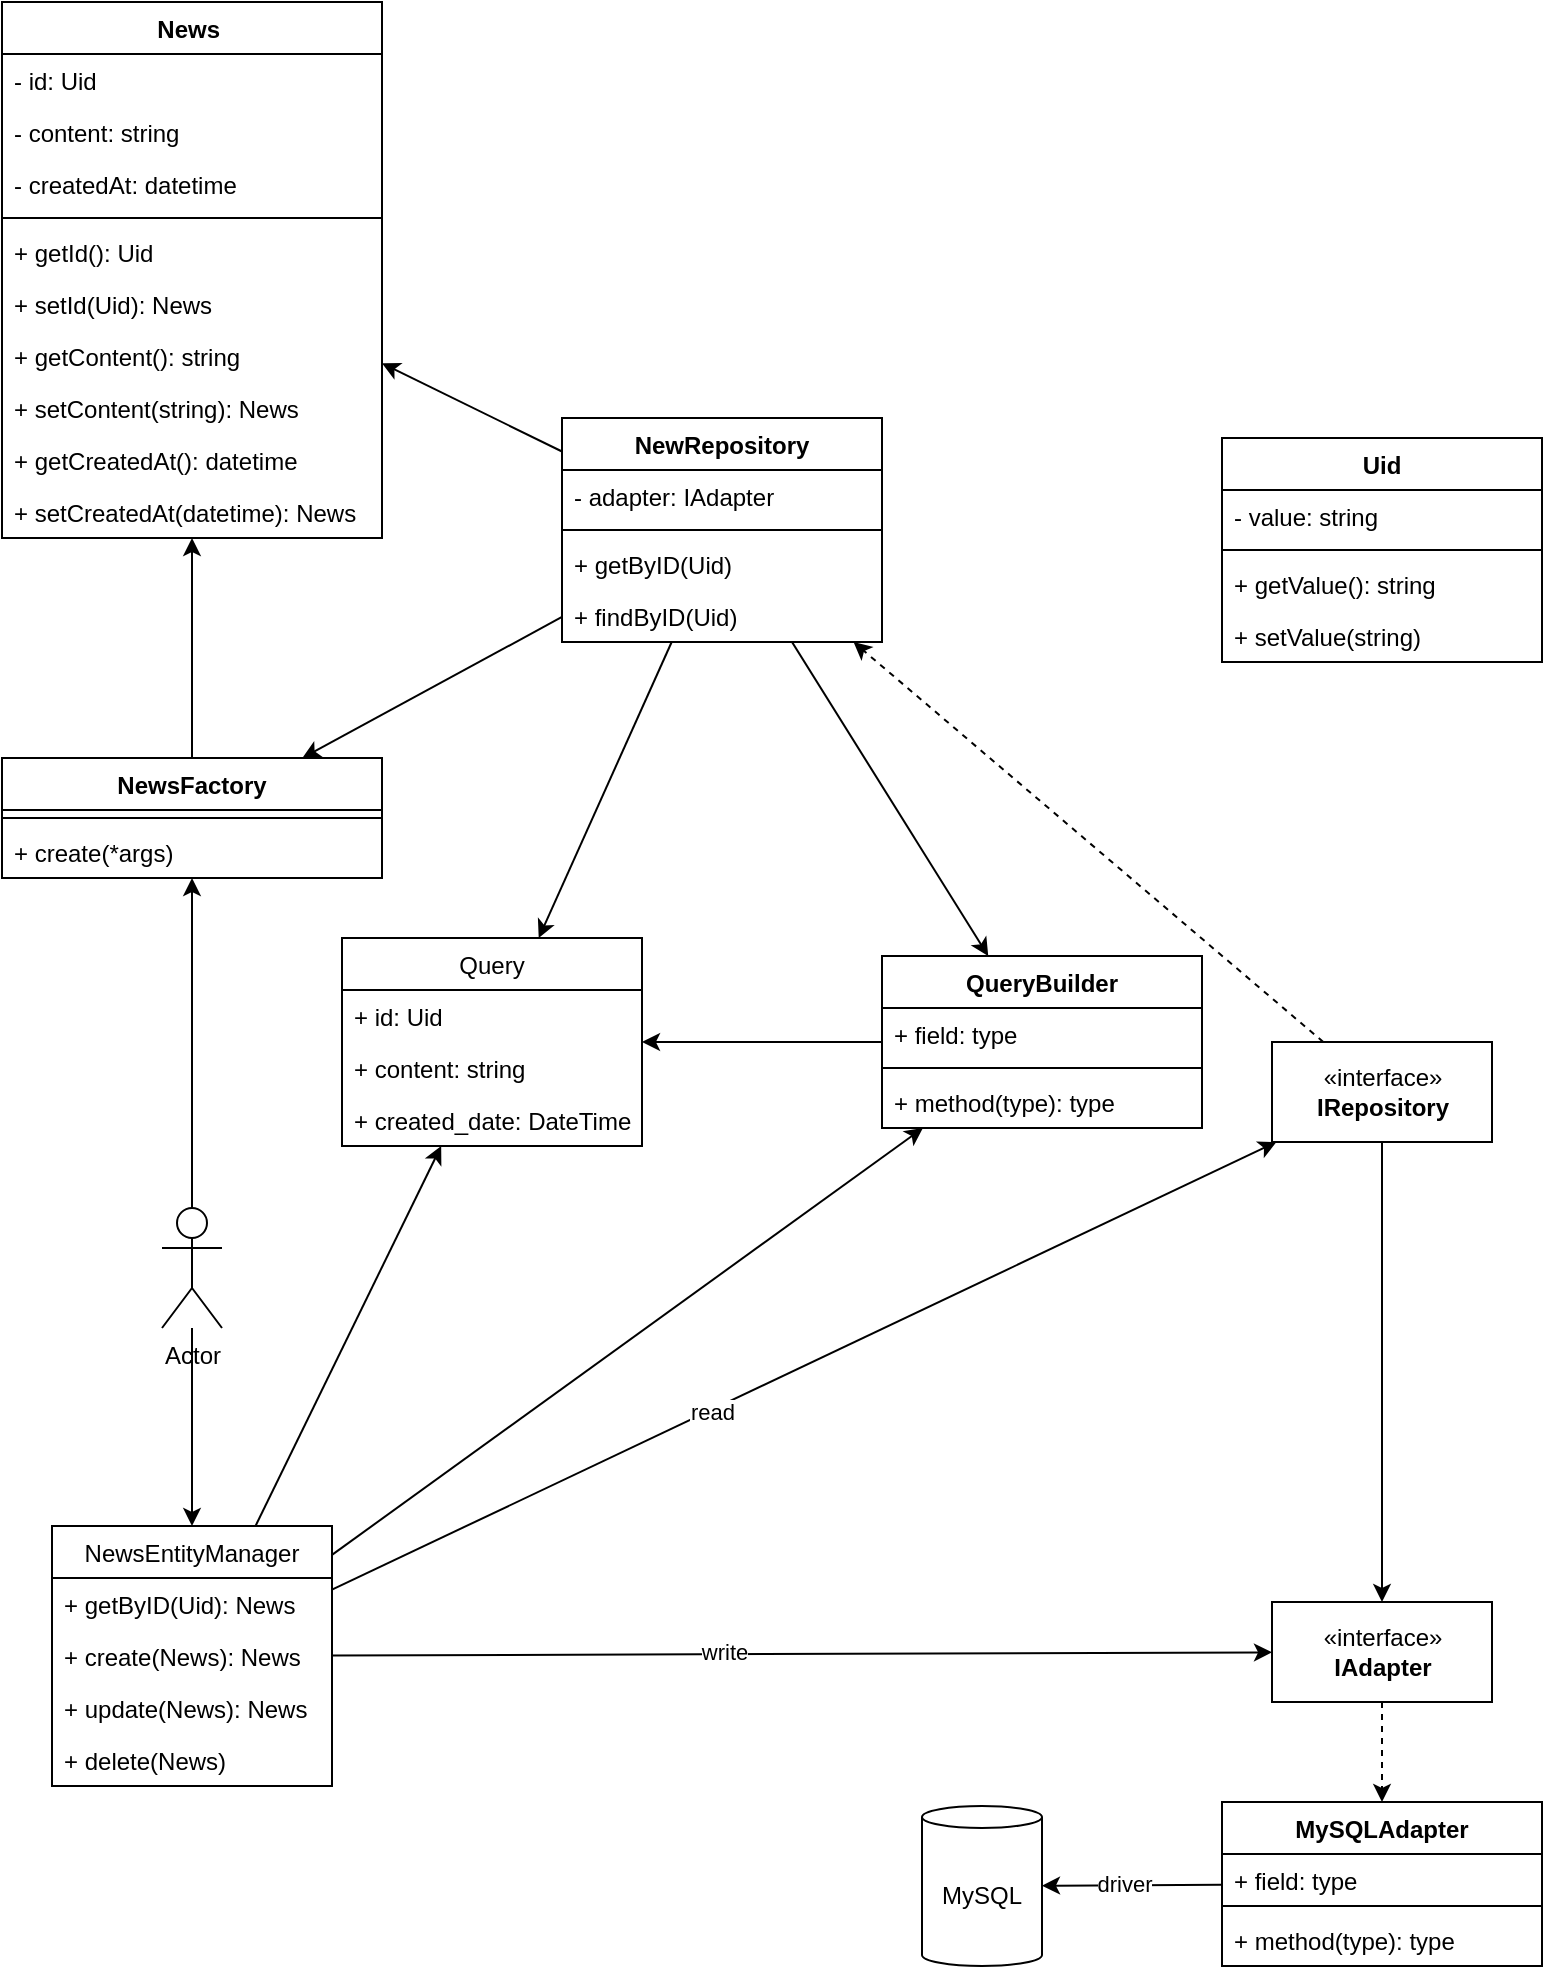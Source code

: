 <mxfile>
    <diagram id="UvcFkWX6laPh-kmnir3H" name="Page-1">
        <mxGraphModel dx="1409" dy="1071" grid="1" gridSize="10" guides="1" tooltips="1" connect="1" arrows="1" fold="1" page="1" pageScale="1" pageWidth="850" pageHeight="1100" math="0" shadow="0">
            <root>
                <mxCell id="0"/>
                <mxCell id="1" parent="0"/>
                <mxCell id="73" style="edgeStyle=none;html=1;" edge="1" parent="1" source="121" target="26">
                    <mxGeometry relative="1" as="geometry"/>
                </mxCell>
                <mxCell id="71" style="edgeStyle=none;html=1;" edge="1" parent="1" source="16" target="26">
                    <mxGeometry relative="1" as="geometry"/>
                </mxCell>
                <mxCell id="118" value="write" style="edgeLabel;html=1;align=center;verticalAlign=middle;resizable=0;points=[];" vertex="1" connectable="0" parent="71">
                    <mxGeometry x="-0.167" y="1" relative="1" as="geometry">
                        <mxPoint as="offset"/>
                    </mxGeometry>
                </mxCell>
                <mxCell id="72" style="edgeStyle=none;html=1;" edge="1" parent="1" source="16" target="121">
                    <mxGeometry relative="1" as="geometry"/>
                </mxCell>
                <mxCell id="119" value="read" style="edgeLabel;html=1;align=center;verticalAlign=middle;resizable=0;points=[];" vertex="1" connectable="0" parent="72">
                    <mxGeometry x="-0.198" y="-1" relative="1" as="geometry">
                        <mxPoint as="offset"/>
                    </mxGeometry>
                </mxCell>
                <mxCell id="16" value="NewsEntityManager" style="swimlane;fontStyle=0;childLayout=stackLayout;horizontal=1;startSize=26;fillColor=none;horizontalStack=0;resizeParent=1;resizeParentMax=0;resizeLast=0;collapsible=1;marginBottom=0;" vertex="1" parent="1">
                    <mxGeometry x="65" y="821" width="140" height="130" as="geometry"/>
                </mxCell>
                <mxCell id="17" value="+ getByID(Uid): News" style="text;strokeColor=none;fillColor=none;align=left;verticalAlign=top;spacingLeft=4;spacingRight=4;overflow=hidden;rotatable=0;points=[[0,0.5],[1,0.5]];portConstraint=eastwest;" vertex="1" parent="16">
                    <mxGeometry y="26" width="140" height="26" as="geometry"/>
                </mxCell>
                <mxCell id="18" value="+ create(News): News" style="text;strokeColor=none;fillColor=none;align=left;verticalAlign=top;spacingLeft=4;spacingRight=4;overflow=hidden;rotatable=0;points=[[0,0.5],[1,0.5]];portConstraint=eastwest;" vertex="1" parent="16">
                    <mxGeometry y="52" width="140" height="26" as="geometry"/>
                </mxCell>
                <mxCell id="19" value="+ update(News): News" style="text;strokeColor=none;fillColor=none;align=left;verticalAlign=top;spacingLeft=4;spacingRight=4;overflow=hidden;rotatable=0;points=[[0,0.5],[1,0.5]];portConstraint=eastwest;" vertex="1" parent="16">
                    <mxGeometry y="78" width="140" height="26" as="geometry"/>
                </mxCell>
                <mxCell id="29" value="+ delete(News)" style="text;strokeColor=none;fillColor=none;align=left;verticalAlign=top;spacingLeft=4;spacingRight=4;overflow=hidden;rotatable=0;points=[[0,0.5],[1,0.5]];portConstraint=eastwest;" vertex="1" parent="16">
                    <mxGeometry y="104" width="140" height="26" as="geometry"/>
                </mxCell>
                <mxCell id="49" style="edgeStyle=none;html=1;" edge="1" parent="1" source="52" target="48">
                    <mxGeometry relative="1" as="geometry">
                        <mxPoint x="810" y="883" as="sourcePoint"/>
                    </mxGeometry>
                </mxCell>
                <mxCell id="50" value="driver" style="edgeLabel;html=1;align=center;verticalAlign=middle;resizable=0;points=[];" vertex="1" connectable="0" parent="49">
                    <mxGeometry x="0.272" relative="1" as="geometry">
                        <mxPoint x="8" y="-1" as="offset"/>
                    </mxGeometry>
                </mxCell>
                <mxCell id="28" style="edgeStyle=none;html=1;dashed=1;" edge="1" parent="1" source="26" target="52">
                    <mxGeometry relative="1" as="geometry">
                        <mxPoint x="645" y="829" as="targetPoint"/>
                    </mxGeometry>
                </mxCell>
                <mxCell id="26" value="«interface»&lt;br&gt;&lt;b&gt;IAdapter&lt;/b&gt;" style="html=1;" vertex="1" parent="1">
                    <mxGeometry x="675" y="859" width="110" height="50" as="geometry"/>
                </mxCell>
                <mxCell id="43" value="Uid" style="swimlane;fontStyle=1;align=center;verticalAlign=top;childLayout=stackLayout;horizontal=1;startSize=26;horizontalStack=0;resizeParent=1;resizeParentMax=0;resizeLast=0;collapsible=1;marginBottom=0;" vertex="1" parent="1">
                    <mxGeometry x="650" y="277" width="160" height="112" as="geometry"/>
                </mxCell>
                <mxCell id="44" value="- value: string" style="text;strokeColor=none;fillColor=none;align=left;verticalAlign=top;spacingLeft=4;spacingRight=4;overflow=hidden;rotatable=0;points=[[0,0.5],[1,0.5]];portConstraint=eastwest;" vertex="1" parent="43">
                    <mxGeometry y="26" width="160" height="26" as="geometry"/>
                </mxCell>
                <mxCell id="45" value="" style="line;strokeWidth=1;fillColor=none;align=left;verticalAlign=middle;spacingTop=-1;spacingLeft=3;spacingRight=3;rotatable=0;labelPosition=right;points=[];portConstraint=eastwest;strokeColor=inherit;" vertex="1" parent="43">
                    <mxGeometry y="52" width="160" height="8" as="geometry"/>
                </mxCell>
                <mxCell id="46" value="+ getValue(): string" style="text;strokeColor=none;fillColor=none;align=left;verticalAlign=top;spacingLeft=4;spacingRight=4;overflow=hidden;rotatable=0;points=[[0,0.5],[1,0.5]];portConstraint=eastwest;" vertex="1" parent="43">
                    <mxGeometry y="60" width="160" height="26" as="geometry"/>
                </mxCell>
                <mxCell id="47" value="+ setValue(string)" style="text;strokeColor=none;fillColor=none;align=left;verticalAlign=top;spacingLeft=4;spacingRight=4;overflow=hidden;rotatable=0;points=[[0,0.5],[1,0.5]];portConstraint=eastwest;" vertex="1" parent="43">
                    <mxGeometry y="86" width="160" height="26" as="geometry"/>
                </mxCell>
                <mxCell id="48" value="MySQL" style="shape=cylinder3;whiteSpace=wrap;html=1;boundedLbl=1;backgroundOutline=1;size=5.51;" vertex="1" parent="1">
                    <mxGeometry x="500" y="961" width="60" height="80" as="geometry"/>
                </mxCell>
                <mxCell id="67" style="edgeStyle=none;html=1;" edge="1" parent="1" source="16" target="61">
                    <mxGeometry relative="1" as="geometry">
                        <Array as="points"/>
                    </mxGeometry>
                </mxCell>
                <mxCell id="87" style="edgeStyle=none;html=1;" edge="1" parent="1" source="16" target="57">
                    <mxGeometry relative="1" as="geometry"/>
                </mxCell>
                <mxCell id="52" value="MySQLAdapter" style="swimlane;fontStyle=1;align=center;verticalAlign=top;childLayout=stackLayout;horizontal=1;startSize=26;horizontalStack=0;resizeParent=1;resizeParentMax=0;resizeLast=0;collapsible=1;marginBottom=0;" vertex="1" parent="1">
                    <mxGeometry x="650" y="959" width="160" height="82" as="geometry"/>
                </mxCell>
                <mxCell id="53" value="+ field: type" style="text;strokeColor=none;fillColor=none;align=left;verticalAlign=top;spacingLeft=4;spacingRight=4;overflow=hidden;rotatable=0;points=[[0,0.5],[1,0.5]];portConstraint=eastwest;" vertex="1" parent="52">
                    <mxGeometry y="26" width="160" height="22" as="geometry"/>
                </mxCell>
                <mxCell id="54" value="" style="line;strokeWidth=1;fillColor=none;align=left;verticalAlign=middle;spacingTop=-1;spacingLeft=3;spacingRight=3;rotatable=0;labelPosition=right;points=[];portConstraint=eastwest;strokeColor=inherit;" vertex="1" parent="52">
                    <mxGeometry y="48" width="160" height="8" as="geometry"/>
                </mxCell>
                <mxCell id="55" value="+ method(type): type" style="text;strokeColor=none;fillColor=none;align=left;verticalAlign=top;spacingLeft=4;spacingRight=4;overflow=hidden;rotatable=0;points=[[0,0.5],[1,0.5]];portConstraint=eastwest;" vertex="1" parent="52">
                    <mxGeometry y="56" width="160" height="26" as="geometry"/>
                </mxCell>
                <mxCell id="57" value="Query" style="swimlane;fontStyle=0;childLayout=stackLayout;horizontal=1;startSize=26;fillColor=none;horizontalStack=0;resizeParent=1;resizeParentMax=0;resizeLast=0;collapsible=1;marginBottom=0;" vertex="1" parent="1">
                    <mxGeometry x="210" y="527" width="150" height="104" as="geometry"/>
                </mxCell>
                <mxCell id="58" value="+ id: Uid" style="text;strokeColor=none;fillColor=none;align=left;verticalAlign=top;spacingLeft=4;spacingRight=4;overflow=hidden;rotatable=0;points=[[0,0.5],[1,0.5]];portConstraint=eastwest;" vertex="1" parent="57">
                    <mxGeometry y="26" width="150" height="26" as="geometry"/>
                </mxCell>
                <mxCell id="59" value="+ content: string" style="text;strokeColor=none;fillColor=none;align=left;verticalAlign=top;spacingLeft=4;spacingRight=4;overflow=hidden;rotatable=0;points=[[0,0.5],[1,0.5]];portConstraint=eastwest;" vertex="1" parent="57">
                    <mxGeometry y="52" width="150" height="26" as="geometry"/>
                </mxCell>
                <mxCell id="60" value="+ created_date: DateTime" style="text;strokeColor=none;fillColor=none;align=left;verticalAlign=top;spacingLeft=4;spacingRight=4;overflow=hidden;rotatable=0;points=[[0,0.5],[1,0.5]];portConstraint=eastwest;" vertex="1" parent="57">
                    <mxGeometry y="78" width="150" height="26" as="geometry"/>
                </mxCell>
                <mxCell id="66" style="edgeStyle=none;html=1;" edge="1" parent="1" source="61" target="57">
                    <mxGeometry relative="1" as="geometry">
                        <mxPoint x="670" y="1111.542" as="targetPoint"/>
                    </mxGeometry>
                </mxCell>
                <mxCell id="61" value="QueryBuilder" style="swimlane;fontStyle=1;align=center;verticalAlign=top;childLayout=stackLayout;horizontal=1;startSize=26;horizontalStack=0;resizeParent=1;resizeParentMax=0;resizeLast=0;collapsible=1;marginBottom=0;" vertex="1" parent="1">
                    <mxGeometry x="480" y="536" width="160" height="86" as="geometry"/>
                </mxCell>
                <mxCell id="62" value="+ field: type" style="text;strokeColor=none;fillColor=none;align=left;verticalAlign=top;spacingLeft=4;spacingRight=4;overflow=hidden;rotatable=0;points=[[0,0.5],[1,0.5]];portConstraint=eastwest;" vertex="1" parent="61">
                    <mxGeometry y="26" width="160" height="26" as="geometry"/>
                </mxCell>
                <mxCell id="63" value="" style="line;strokeWidth=1;fillColor=none;align=left;verticalAlign=middle;spacingTop=-1;spacingLeft=3;spacingRight=3;rotatable=0;labelPosition=right;points=[];portConstraint=eastwest;strokeColor=inherit;" vertex="1" parent="61">
                    <mxGeometry y="52" width="160" height="8" as="geometry"/>
                </mxCell>
                <mxCell id="64" value="+ method(type): type" style="text;strokeColor=none;fillColor=none;align=left;verticalAlign=top;spacingLeft=4;spacingRight=4;overflow=hidden;rotatable=0;points=[[0,0.5],[1,0.5]];portConstraint=eastwest;" vertex="1" parent="61">
                    <mxGeometry y="60" width="160" height="26" as="geometry"/>
                </mxCell>
                <mxCell id="75" style="edgeStyle=none;html=1;" edge="1" parent="1" source="74" target="16">
                    <mxGeometry relative="1" as="geometry"/>
                </mxCell>
                <mxCell id="129" style="edgeStyle=none;html=1;" edge="1" parent="1" source="74" target="123">
                    <mxGeometry relative="1" as="geometry"/>
                </mxCell>
                <mxCell id="74" value="Actor" style="shape=umlActor;verticalLabelPosition=bottom;verticalAlign=top;html=1;" vertex="1" parent="1">
                    <mxGeometry x="120" y="662" width="30" height="60" as="geometry"/>
                </mxCell>
                <mxCell id="130" style="edgeStyle=none;html=1;" edge="1" parent="1" source="76" target="123">
                    <mxGeometry relative="1" as="geometry"/>
                </mxCell>
                <mxCell id="131" style="edgeStyle=none;html=1;" edge="1" parent="1" source="76" target="61">
                    <mxGeometry relative="1" as="geometry"/>
                </mxCell>
                <mxCell id="132" style="edgeStyle=none;html=1;" edge="1" parent="1" source="76" target="57">
                    <mxGeometry relative="1" as="geometry"/>
                </mxCell>
                <mxCell id="76" value="NewRepository" style="swimlane;fontStyle=1;align=center;verticalAlign=top;childLayout=stackLayout;horizontal=1;startSize=26;horizontalStack=0;resizeParent=1;resizeParentMax=0;resizeLast=0;collapsible=1;marginBottom=0;" vertex="1" parent="1">
                    <mxGeometry x="320" y="267" width="160" height="112" as="geometry"/>
                </mxCell>
                <mxCell id="77" value="- adapter: IAdapter" style="text;strokeColor=none;fillColor=none;align=left;verticalAlign=top;spacingLeft=4;spacingRight=4;overflow=hidden;rotatable=0;points=[[0,0.5],[1,0.5]];portConstraint=eastwest;" vertex="1" parent="76">
                    <mxGeometry y="26" width="160" height="26" as="geometry"/>
                </mxCell>
                <mxCell id="78" value="" style="line;strokeWidth=1;fillColor=none;align=left;verticalAlign=middle;spacingTop=-1;spacingLeft=3;spacingRight=3;rotatable=0;labelPosition=right;points=[];portConstraint=eastwest;strokeColor=inherit;" vertex="1" parent="76">
                    <mxGeometry y="52" width="160" height="8" as="geometry"/>
                </mxCell>
                <mxCell id="14" value="+ getByID(Uid)" style="text;strokeColor=none;fillColor=none;align=left;verticalAlign=top;spacingLeft=4;spacingRight=4;overflow=hidden;rotatable=0;points=[[0,0.5],[1,0.5]];portConstraint=eastwest;" vertex="1" parent="76">
                    <mxGeometry y="60" width="160" height="26" as="geometry"/>
                </mxCell>
                <mxCell id="13" value="+ findByID(Uid)" style="text;strokeColor=none;fillColor=none;align=left;verticalAlign=top;spacingLeft=4;spacingRight=4;overflow=hidden;rotatable=0;points=[[0,0.5],[1,0.5]];portConstraint=eastwest;" vertex="1" parent="76">
                    <mxGeometry y="86" width="160" height="26" as="geometry"/>
                </mxCell>
                <mxCell id="97" value="News " style="swimlane;fontStyle=1;align=center;verticalAlign=top;childLayout=stackLayout;horizontal=1;startSize=26;horizontalStack=0;resizeParent=1;resizeParentMax=0;resizeLast=0;collapsible=1;marginBottom=0;" vertex="1" parent="1">
                    <mxGeometry x="40" y="59" width="190" height="268" as="geometry"/>
                </mxCell>
                <mxCell id="98" value="- id: Uid" style="text;strokeColor=none;fillColor=none;align=left;verticalAlign=top;spacingLeft=4;spacingRight=4;overflow=hidden;rotatable=0;points=[[0,0.5],[1,0.5]];portConstraint=eastwest;" vertex="1" parent="97">
                    <mxGeometry y="26" width="190" height="26" as="geometry"/>
                </mxCell>
                <mxCell id="103" value="- content: string" style="text;strokeColor=none;fillColor=none;align=left;verticalAlign=top;spacingLeft=4;spacingRight=4;overflow=hidden;rotatable=0;points=[[0,0.5],[1,0.5]];portConstraint=eastwest;" vertex="1" parent="97">
                    <mxGeometry y="52" width="190" height="26" as="geometry"/>
                </mxCell>
                <mxCell id="102" value="- createdAt: datetime" style="text;strokeColor=none;fillColor=none;align=left;verticalAlign=top;spacingLeft=4;spacingRight=4;overflow=hidden;rotatable=0;points=[[0,0.5],[1,0.5]];portConstraint=eastwest;" vertex="1" parent="97">
                    <mxGeometry y="78" width="190" height="26" as="geometry"/>
                </mxCell>
                <mxCell id="99" value="" style="line;strokeWidth=1;fillColor=none;align=left;verticalAlign=middle;spacingTop=-1;spacingLeft=3;spacingRight=3;rotatable=0;labelPosition=right;points=[];portConstraint=eastwest;strokeColor=inherit;" vertex="1" parent="97">
                    <mxGeometry y="104" width="190" height="8" as="geometry"/>
                </mxCell>
                <mxCell id="112" value="+ getId(): Uid" style="text;strokeColor=none;fillColor=none;align=left;verticalAlign=top;spacingLeft=4;spacingRight=4;overflow=hidden;rotatable=0;points=[[0,0.5],[1,0.5]];portConstraint=eastwest;" vertex="1" parent="97">
                    <mxGeometry y="112" width="190" height="26" as="geometry"/>
                </mxCell>
                <mxCell id="113" value="+ setId(Uid): News" style="text;strokeColor=none;fillColor=none;align=left;verticalAlign=top;spacingLeft=4;spacingRight=4;overflow=hidden;rotatable=0;points=[[0,0.5],[1,0.5]];portConstraint=eastwest;" vertex="1" parent="97">
                    <mxGeometry y="138" width="190" height="26" as="geometry"/>
                </mxCell>
                <mxCell id="105" value="+ getContent(): string" style="text;strokeColor=none;fillColor=none;align=left;verticalAlign=top;spacingLeft=4;spacingRight=4;overflow=hidden;rotatable=0;points=[[0,0.5],[1,0.5]];portConstraint=eastwest;" vertex="1" parent="97">
                    <mxGeometry y="164" width="190" height="26" as="geometry"/>
                </mxCell>
                <mxCell id="106" value="+ setContent(string): News" style="text;strokeColor=none;fillColor=none;align=left;verticalAlign=top;spacingLeft=4;spacingRight=4;overflow=hidden;rotatable=0;points=[[0,0.5],[1,0.5]];portConstraint=eastwest;" vertex="1" parent="97">
                    <mxGeometry y="190" width="190" height="26" as="geometry"/>
                </mxCell>
                <mxCell id="107" value="+ getCreatedAt(): datetime" style="text;strokeColor=none;fillColor=none;align=left;verticalAlign=top;spacingLeft=4;spacingRight=4;overflow=hidden;rotatable=0;points=[[0,0.5],[1,0.5]];portConstraint=eastwest;" vertex="1" parent="97">
                    <mxGeometry y="216" width="190" height="26" as="geometry"/>
                </mxCell>
                <mxCell id="108" value="+ setCreatedAt(datetime): News" style="text;strokeColor=none;fillColor=none;align=left;verticalAlign=top;spacingLeft=4;spacingRight=4;overflow=hidden;rotatable=0;points=[[0,0.5],[1,0.5]];portConstraint=eastwest;" vertex="1" parent="97">
                    <mxGeometry y="242" width="190" height="26" as="geometry"/>
                </mxCell>
                <mxCell id="120" style="edgeStyle=none;html=1;" edge="1" parent="1" source="76" target="97">
                    <mxGeometry relative="1" as="geometry"/>
                </mxCell>
                <mxCell id="122" style="edgeStyle=none;html=1;dashed=1;" edge="1" parent="1" source="121" target="76">
                    <mxGeometry relative="1" as="geometry"/>
                </mxCell>
                <mxCell id="121" value="«interface»&lt;br&gt;&lt;b&gt;IRepository&lt;/b&gt;" style="html=1;" vertex="1" parent="1">
                    <mxGeometry x="675" y="579" width="110" height="50" as="geometry"/>
                </mxCell>
                <mxCell id="123" value="NewsFactory" style="swimlane;fontStyle=1;align=center;verticalAlign=top;childLayout=stackLayout;horizontal=1;startSize=26;horizontalStack=0;resizeParent=1;resizeParentMax=0;resizeLast=0;collapsible=1;marginBottom=0;" vertex="1" parent="1">
                    <mxGeometry x="40" y="437" width="190" height="60" as="geometry"/>
                </mxCell>
                <mxCell id="125" value="" style="line;strokeWidth=1;fillColor=none;align=left;verticalAlign=middle;spacingTop=-1;spacingLeft=3;spacingRight=3;rotatable=0;labelPosition=right;points=[];portConstraint=eastwest;strokeColor=inherit;" vertex="1" parent="123">
                    <mxGeometry y="26" width="190" height="8" as="geometry"/>
                </mxCell>
                <mxCell id="126" value="+ create(*args)" style="text;strokeColor=none;fillColor=none;align=left;verticalAlign=top;spacingLeft=4;spacingRight=4;overflow=hidden;rotatable=0;points=[[0,0.5],[1,0.5]];portConstraint=eastwest;" vertex="1" parent="123">
                    <mxGeometry y="34" width="190" height="26" as="geometry"/>
                </mxCell>
                <mxCell id="128" style="edgeStyle=none;html=1;" edge="1" parent="1" source="123" target="97">
                    <mxGeometry relative="1" as="geometry"/>
                </mxCell>
            </root>
        </mxGraphModel>
    </diagram>
</mxfile>